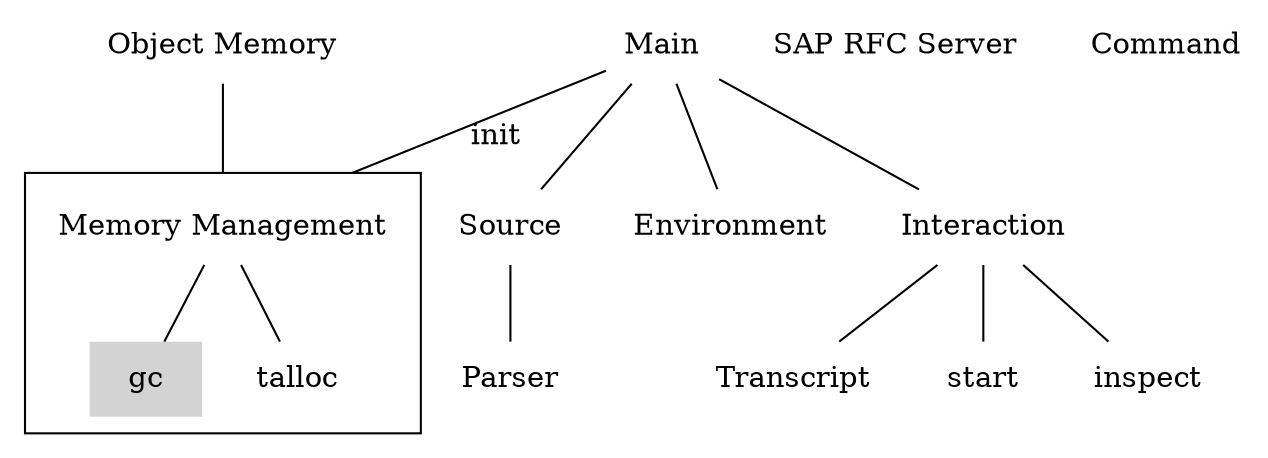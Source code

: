 graph GRAPH_0 {
  edge [ arrowhead=open ];
#  graph [ rankdir=TB ];
  node [
    fillcolor=white,
    shape=plaintext,
    style=filled ];
  compound=true;

subgraph cluster_mm {
      mm  [label = "Memory Management"];
      gc  [fillcolor=lightgray]
      mm -- talloc 
      mm -- gc }

    saprfc [label = "SAP RFC Server"];
    par   [label = "Parser"];
    omem  [label = "Object Memory"];
    cmd [label = "Command"];
    src [label = "Source"];
    main [label = "Main"];
    env [label = "Environment"];
    inter [label = "Interaction"];

    console [label="Transcript"];

    inter -- start;
    inter -- inspect;
    inter -- console;

    main -- inter;
    main -- src --par;
    omem -- mm [lhead=cluster_mm]
    main -- mm [lhead=cluster_mm, label="init"];
    main -- env;
}

